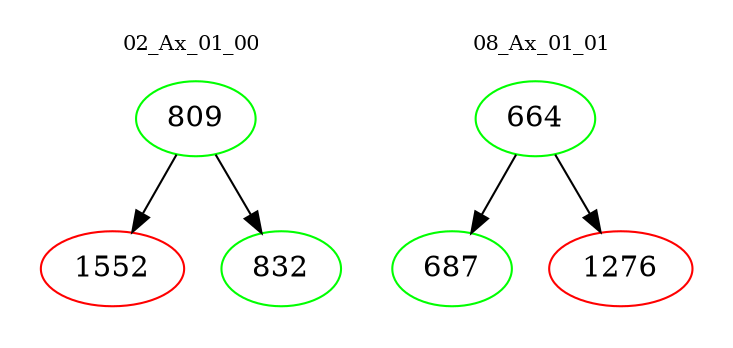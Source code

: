 digraph{
subgraph cluster_0 {
color = white
label = "02_Ax_01_00";
fontsize=10;
T0_809 [label="809", color="green"]
T0_809 -> T0_1552 [color="black"]
T0_1552 [label="1552", color="red"]
T0_809 -> T0_832 [color="black"]
T0_832 [label="832", color="green"]
}
subgraph cluster_1 {
color = white
label = "08_Ax_01_01";
fontsize=10;
T1_664 [label="664", color="green"]
T1_664 -> T1_687 [color="black"]
T1_687 [label="687", color="green"]
T1_664 -> T1_1276 [color="black"]
T1_1276 [label="1276", color="red"]
}
}
